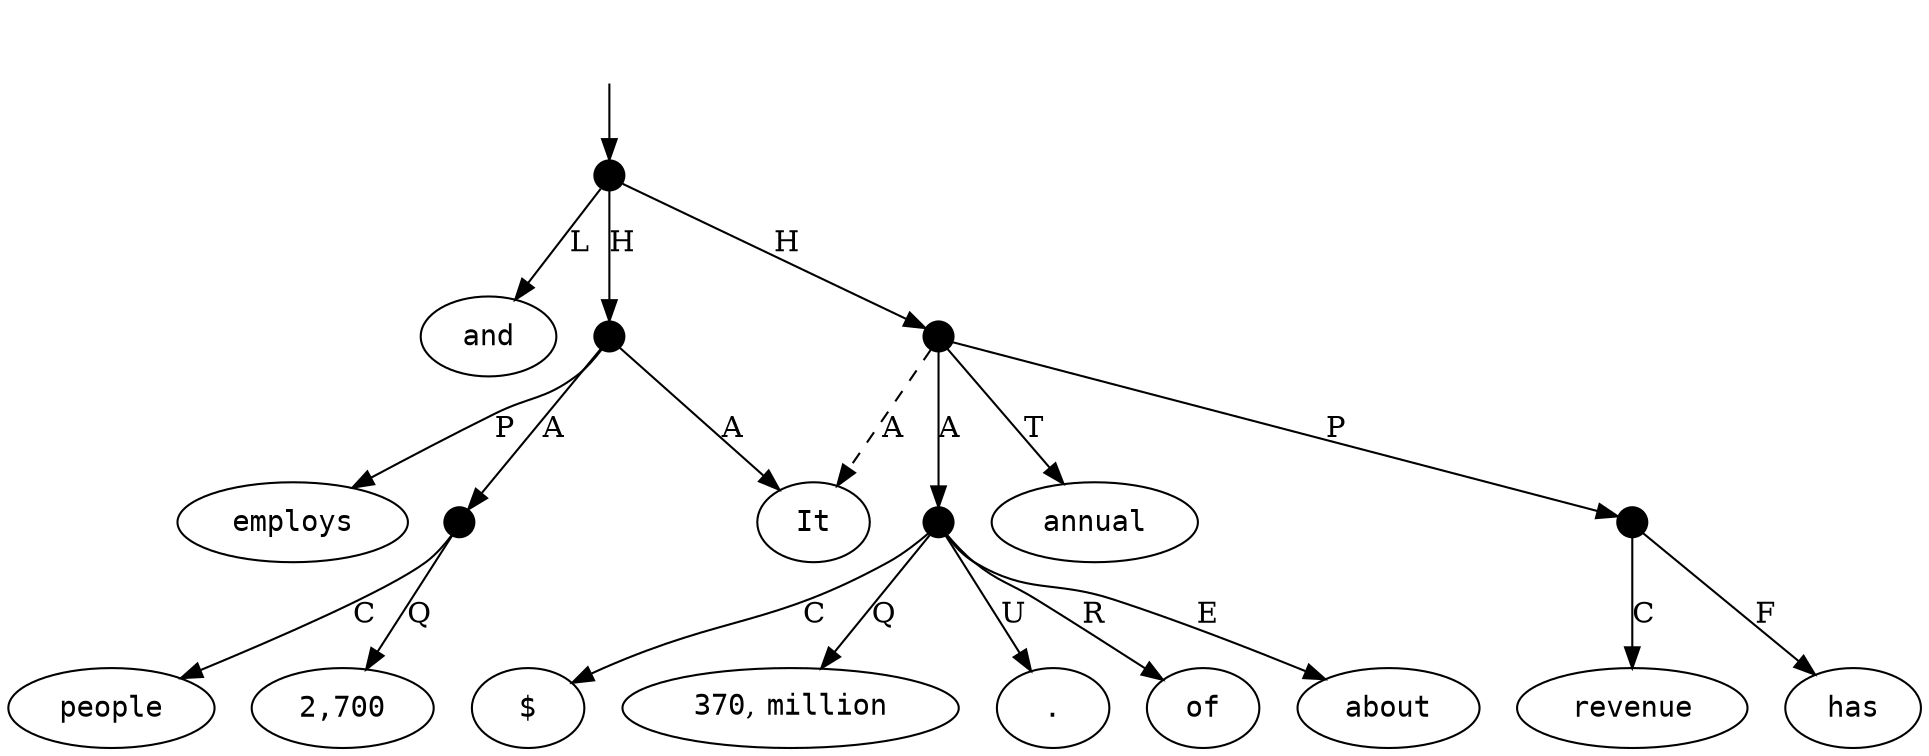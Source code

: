 digraph "20007004" {
  top [ style=invis ];
  top -> 14;
  0 [ label=<<table align="center" border="0" cellspacing="0"><tr><td colspan="2"><font face="Courier">It</font></td></tr></table>> ];
  1 [ label=<<table align="center" border="0" cellspacing="0"><tr><td colspan="2"><font face="Courier">employs</font></td></tr></table>> ];
  2 [ label=<<table align="center" border="0" cellspacing="0"><tr><td colspan="2"><font face="Courier">2,700</font></td></tr></table>> ];
  3 [ label=<<table align="center" border="0" cellspacing="0"><tr><td colspan="2"><font face="Courier">people</font></td></tr></table>> ];
  4 [ label=<<table align="center" border="0" cellspacing="0"><tr><td colspan="2"><font face="Courier">and</font></td></tr></table>> ];
  5 [ label=<<table align="center" border="0" cellspacing="0"><tr><td colspan="2"><font face="Courier">has</font></td></tr></table>> ];
  6 [ label=<<table align="center" border="0" cellspacing="0"><tr><td colspan="2"><font face="Courier">annual</font></td></tr></table>> ];
  7 [ label=<<table align="center" border="0" cellspacing="0"><tr><td colspan="2"><font face="Courier">revenue</font></td></tr></table>> ];
  8 [ label=<<table align="center" border="0" cellspacing="0"><tr><td colspan="2"><font face="Courier">of</font></td></tr></table>> ];
  9 [ label=<<table align="center" border="0" cellspacing="0"><tr><td colspan="2"><font face="Courier">about</font></td></tr></table>> ];
  10 [ label=<<table align="center" border="0" cellspacing="0"><tr><td colspan="2"><font face="Courier">$</font></td></tr></table>> ];
  11 [ label=<<table align="center" border="0" cellspacing="0"><tr><td colspan="2"><font face="Courier">370</font>,&nbsp;<font face="Courier">million</font></td></tr></table>> ];
  12 [ label=<<table align="center" border="0" cellspacing="0"><tr><td colspan="2"><font face="Courier">.</font></td></tr></table>> ];
  13 [ shape=point, width=0.2 ];
  14 [ shape=point, width=0.2 ];
  15 [ shape=point, width=0.2 ];
  16 [ shape=point, width=0.2 ];
  17 [ shape=point, width=0.2 ];
  18 [ shape=point, width=0.2 ];
  17 -> 0 [ label="A", style=dashed ];
  15 -> 2 [ label="Q" ];
  18 -> 12 [ label="U" ];
  13 -> 0 [ label="A" ];
  17 -> 16 [ label="P" ];
  16 -> 7 [ label="C" ];
  14 -> 17 [ label="H" ];
  15 -> 3 [ label="C" ];
  18 -> 8 [ label="R" ];
  17 -> 18 [ label="A" ];
  16 -> 5 [ label="F" ];
  14 -> 4 [ label="L" ];
  13 -> 1 [ label="P" ];
  14 -> 13 [ label="H" ];
  18 -> 11 [ label="Q" ];
  18 -> 10 [ label="C" ];
  17 -> 6 [ label="T" ];
  13 -> 15 [ label="A" ];
  18 -> 9 [ label="E" ];
}

